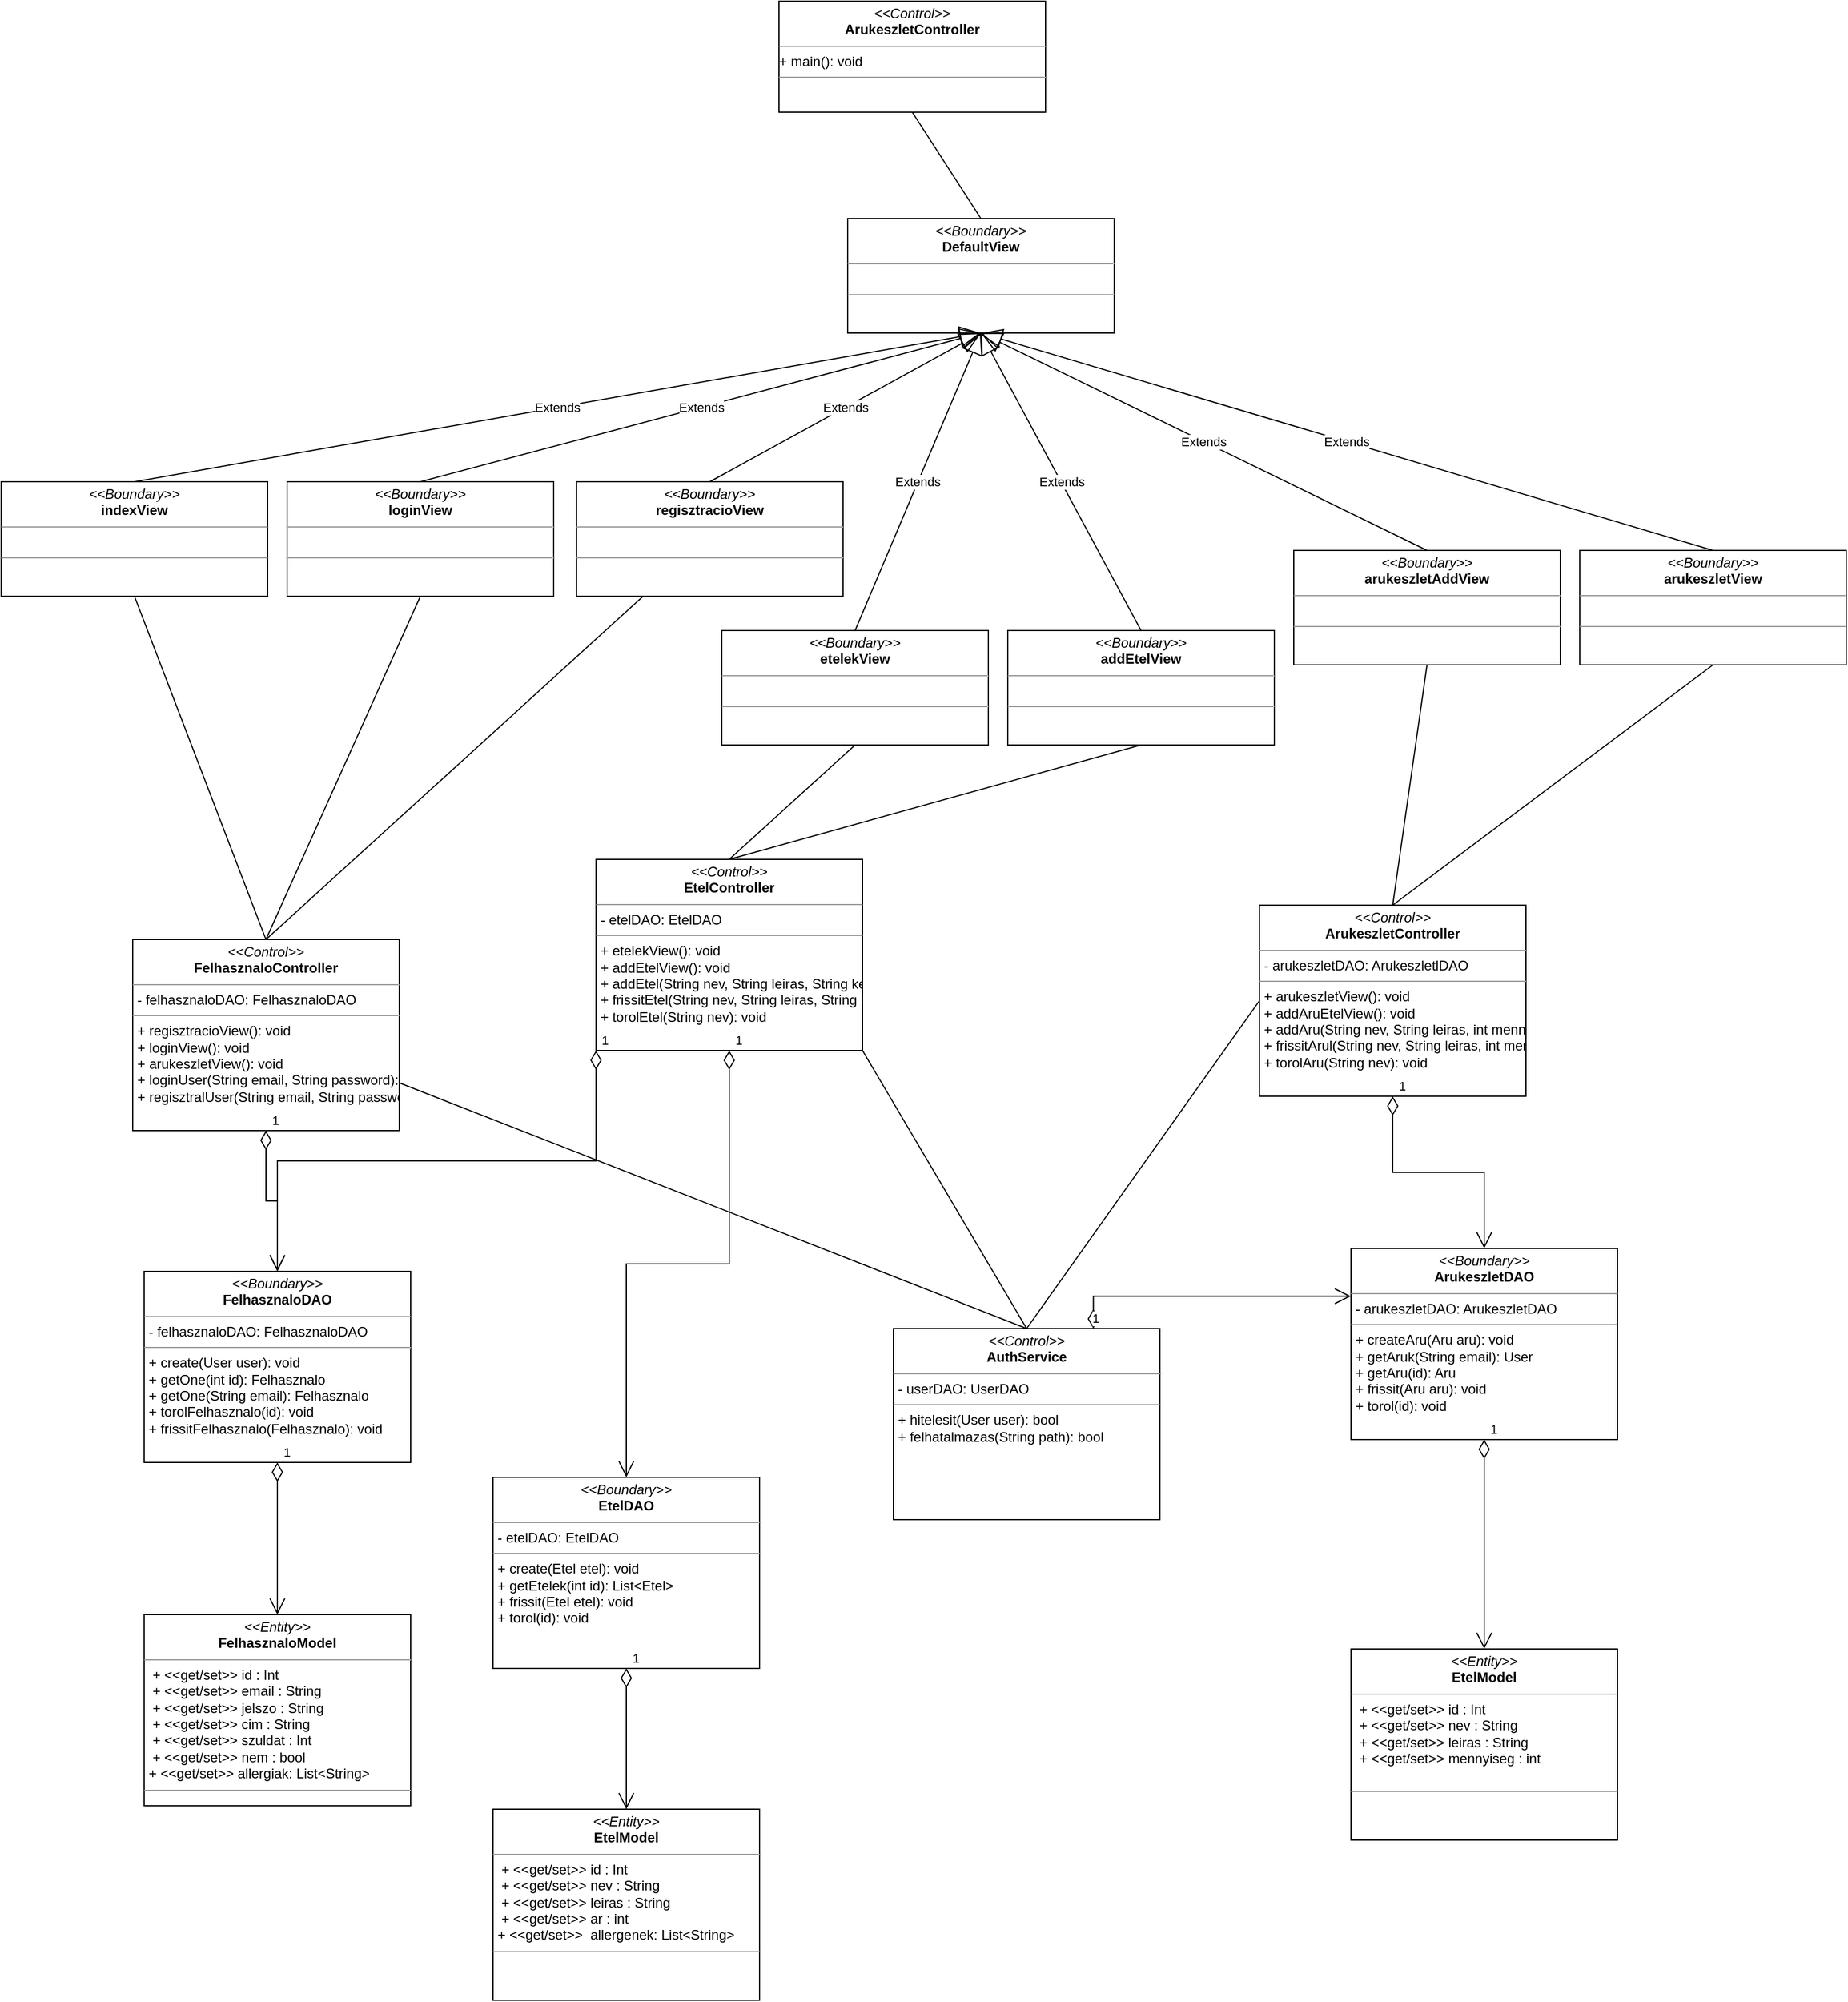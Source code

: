 <mxfile version="20.5.1" type="device"><diagram id="C5RBs43oDa-KdzZeNtuy" name="Page-1"><mxGraphModel dx="2080" dy="2056" grid="1" gridSize="10" guides="1" tooltips="1" connect="1" arrows="1" fold="1" page="1" pageScale="1" pageWidth="827" pageHeight="1169" math="0" shadow="0"><root><mxCell id="WIyWlLk6GJQsqaUBKTNV-0"/><mxCell id="WIyWlLk6GJQsqaUBKTNV-1" parent="WIyWlLk6GJQsqaUBKTNV-0"/><mxCell id="f3nyuiT37VW50uHAk0qD-12" value="&lt;p style=&quot;margin:0px;margin-top:4px;text-align:center;&quot;&gt;&lt;i&gt;&amp;lt;&amp;lt;Control&amp;gt;&amp;gt;&lt;/i&gt;&lt;br&gt;&lt;b&gt;FelhasznaloController&lt;/b&gt;&lt;/p&gt;&lt;hr size=&quot;1&quot;&gt;&lt;p style=&quot;margin:0px;margin-left:4px;&quot;&gt;- felhasznaloDAO: FelhasznaloDAO&lt;/p&gt;&lt;hr size=&quot;1&quot;&gt;&lt;p style=&quot;margin:0px;margin-left:4px;&quot;&gt;+ regisztracioView(): void&lt;br&gt;+ loginView(): void&lt;/p&gt;&lt;p style=&quot;margin:0px;margin-left:4px;&quot;&gt;+ arukeszletView(): void&lt;/p&gt;&lt;p style=&quot;margin:0px;margin-left:4px;&quot;&gt;+ loginUser(String email, String password):&amp;nbsp;&lt;/p&gt;&lt;p style=&quot;margin:0px;margin-left:4px;&quot;&gt;+ regisztralUser(String email, String password, String felhasznalonev, String cim, int szulev, bool nem, List&amp;lt;String&amp;gt; erzekenyseg): void&lt;/p&gt;" style="verticalAlign=top;align=left;overflow=fill;fontSize=12;fontFamily=Helvetica;html=1;fillColor=default;gradientColor=none;" vertex="1" parent="WIyWlLk6GJQsqaUBKTNV-1"><mxGeometry x="-575" y="340" width="233" height="167" as="geometry"/></mxCell><mxCell id="f3nyuiT37VW50uHAk0qD-13" value="&lt;p style=&quot;margin:0px;margin-top:4px;text-align:center;&quot;&gt;&lt;i&gt;&amp;lt;&amp;lt;Control&amp;gt;&amp;gt;&lt;/i&gt;&lt;br&gt;&lt;b&gt;EtelController&lt;/b&gt;&lt;/p&gt;&lt;hr size=&quot;1&quot;&gt;&lt;p style=&quot;margin:0px;margin-left:4px;&quot;&gt;- etelDAO: EtelDAO&lt;/p&gt;&lt;hr size=&quot;1&quot;&gt;&lt;p style=&quot;margin:0px;margin-left:4px;&quot;&gt;+ etelekView(): void&lt;/p&gt;&lt;p style=&quot;margin:0px;margin-left:4px;&quot;&gt;+ addEtelView(): void&lt;/p&gt;&lt;p style=&quot;margin:0px;margin-left:4px;&quot;&gt;+ addEtel(String nev, String leiras, String kepUtvonal, int ar): void&lt;/p&gt;&lt;p style=&quot;margin:0px;margin-left:4px;&quot;&gt;+ frissitEtel(String nev, String leiras, String kepUtvonal, int ar): void&lt;/p&gt;&lt;p style=&quot;margin:0px;margin-left:4px;&quot;&gt;+ torolEtel(String nev): void&lt;/p&gt;" style="verticalAlign=top;align=left;overflow=fill;fontSize=12;fontFamily=Helvetica;html=1;fillColor=default;gradientColor=none;" vertex="1" parent="WIyWlLk6GJQsqaUBKTNV-1"><mxGeometry x="-170" y="270" width="233" height="167" as="geometry"/></mxCell><mxCell id="f3nyuiT37VW50uHAk0qD-14" value="&lt;p style=&quot;margin:0px;margin-top:4px;text-align:center;&quot;&gt;&lt;i&gt;&amp;lt;&amp;lt;Boundary&amp;gt;&amp;gt;&lt;/i&gt;&lt;br&gt;&lt;b&gt;indexView&lt;/b&gt;&lt;/p&gt;&lt;hr size=&quot;1&quot;&gt;&lt;p style=&quot;margin:0px;margin-left:4px;&quot;&gt;&lt;br&gt;&lt;/p&gt;&lt;hr size=&quot;1&quot;&gt;&lt;p style=&quot;margin:0px;margin-left:4px;&quot;&gt;&lt;br&gt;&lt;/p&gt;&lt;p style=&quot;margin:0px;margin-left:4px;&quot;&gt;&lt;br&gt;&lt;/p&gt;" style="verticalAlign=top;align=left;overflow=fill;fontSize=12;fontFamily=Helvetica;html=1;fillColor=default;gradientColor=none;" vertex="1" parent="WIyWlLk6GJQsqaUBKTNV-1"><mxGeometry x="-690" y="-60" width="233" height="100" as="geometry"/></mxCell><mxCell id="f3nyuiT37VW50uHAk0qD-15" value="&lt;p style=&quot;margin:0px;margin-top:4px;text-align:center;&quot;&gt;&lt;i&gt;&amp;lt;&amp;lt;Boundary&amp;gt;&amp;gt;&lt;/i&gt;&lt;br&gt;&lt;b&gt;loginView&lt;/b&gt;&lt;/p&gt;&lt;hr size=&quot;1&quot;&gt;&lt;p style=&quot;margin:0px;margin-left:4px;&quot;&gt;&lt;br&gt;&lt;/p&gt;&lt;hr size=&quot;1&quot;&gt;&lt;p style=&quot;margin:0px;margin-left:4px;&quot;&gt;&lt;br&gt;&lt;/p&gt;&lt;p style=&quot;margin:0px;margin-left:4px;&quot;&gt;&lt;br&gt;&lt;/p&gt;" style="verticalAlign=top;align=left;overflow=fill;fontSize=12;fontFamily=Helvetica;html=1;fillColor=default;gradientColor=none;" vertex="1" parent="WIyWlLk6GJQsqaUBKTNV-1"><mxGeometry x="-440" y="-60" width="233" height="100" as="geometry"/></mxCell><mxCell id="f3nyuiT37VW50uHAk0qD-16" value="&lt;p style=&quot;margin:0px;margin-top:4px;text-align:center;&quot;&gt;&lt;i&gt;&amp;lt;&amp;lt;Boundary&amp;gt;&amp;gt;&lt;/i&gt;&lt;br&gt;&lt;b&gt;ArukeszletDAO&lt;/b&gt;&lt;/p&gt;&lt;hr size=&quot;1&quot;&gt;&lt;p style=&quot;margin:0px;margin-left:4px;&quot;&gt;- arukeszletDAO: ArukeszletDAO&lt;/p&gt;&lt;hr size=&quot;1&quot;&gt;&lt;p style=&quot;margin:0px;margin-left:4px;&quot;&gt;+ createAru(Aru aru): void&lt;/p&gt;&lt;p style=&quot;margin:0px;margin-left:4px;&quot;&gt;+ getAruk(String email): User&lt;/p&gt;&lt;p style=&quot;margin:0px;margin-left:4px;&quot;&gt;+ getAru(id): Aru&lt;/p&gt;&lt;p style=&quot;margin:0px;margin-left:4px;&quot;&gt;+ frissit(Aru aru): void&lt;/p&gt;&lt;p style=&quot;margin:0px;margin-left:4px;&quot;&gt;+ torol(id): void&lt;/p&gt;" style="verticalAlign=top;align=left;overflow=fill;fontSize=12;fontFamily=Helvetica;html=1;fillColor=default;gradientColor=none;" vertex="1" parent="WIyWlLk6GJQsqaUBKTNV-1"><mxGeometry x="490" y="610" width="233" height="167" as="geometry"/></mxCell><mxCell id="f3nyuiT37VW50uHAk0qD-20" value="" style="endArrow=none;html=1;rounded=0;entryX=0.5;entryY=0;entryDx=0;entryDy=0;exitX=0.5;exitY=1;exitDx=0;exitDy=0;" edge="1" parent="WIyWlLk6GJQsqaUBKTNV-1" source="f3nyuiT37VW50uHAk0qD-15" target="f3nyuiT37VW50uHAk0qD-12"><mxGeometry width="50" height="50" relative="1" as="geometry"><mxPoint x="-140" y="580" as="sourcePoint"/><mxPoint x="-90" y="530" as="targetPoint"/></mxGeometry></mxCell><mxCell id="f3nyuiT37VW50uHAk0qD-21" value="" style="endArrow=none;html=1;rounded=0;exitX=0.5;exitY=1;exitDx=0;exitDy=0;entryX=0.5;entryY=0;entryDx=0;entryDy=0;" edge="1" parent="WIyWlLk6GJQsqaUBKTNV-1" source="f3nyuiT37VW50uHAk0qD-14" target="f3nyuiT37VW50uHAk0qD-12"><mxGeometry width="50" height="50" relative="1" as="geometry"><mxPoint x="-143.5" y="600" as="sourcePoint"/><mxPoint x="-180" y="300" as="targetPoint"/></mxGeometry></mxCell><mxCell id="f3nyuiT37VW50uHAk0qD-22" value="&lt;p style=&quot;margin:0px;margin-top:4px;text-align:center;&quot;&gt;&lt;i&gt;&amp;lt;&amp;lt;Control&amp;gt;&amp;gt;&lt;/i&gt;&lt;br&gt;&lt;b&gt;ArukeszletController&lt;/b&gt;&lt;/p&gt;&lt;hr size=&quot;1&quot;&gt;&lt;p style=&quot;margin:0px;margin-left:4px;&quot;&gt;- arukeszletDAO: ArukeszletlDAO&lt;/p&gt;&lt;hr size=&quot;1&quot;&gt;&lt;p style=&quot;margin:0px;margin-left:4px;&quot;&gt;+ arukeszletView(): void&lt;/p&gt;&lt;p style=&quot;margin:0px;margin-left:4px;&quot;&gt;+ addAruEtelView(): void&lt;/p&gt;&lt;p style=&quot;margin:0px;margin-left:4px;&quot;&gt;+ addAru(String nev, String leiras, int mennyiseg): void&lt;/p&gt;&lt;p style=&quot;margin:0px;margin-left:4px;&quot;&gt;+ frissitArul(String nev, String leiras, int mennyiseg): void&lt;/p&gt;&lt;p style=&quot;margin:0px;margin-left:4px;&quot;&gt;+ torolAru(String nev): void&lt;/p&gt;" style="verticalAlign=top;align=left;overflow=fill;fontSize=12;fontFamily=Helvetica;html=1;fillColor=default;gradientColor=none;" vertex="1" parent="WIyWlLk6GJQsqaUBKTNV-1"><mxGeometry x="410" y="310" width="233" height="167" as="geometry"/></mxCell><mxCell id="f3nyuiT37VW50uHAk0qD-23" value="&lt;p style=&quot;margin:0px;margin-top:4px;text-align:center;&quot;&gt;&lt;i&gt;&amp;lt;&amp;lt;Boundary&amp;gt;&amp;gt;&lt;/i&gt;&lt;br&gt;&lt;b&gt;EtelDAO&lt;/b&gt;&lt;/p&gt;&lt;hr size=&quot;1&quot;&gt;&lt;p style=&quot;margin:0px;margin-left:4px;&quot;&gt;- etelDAO: EtelDAO&lt;/p&gt;&lt;hr size=&quot;1&quot;&gt;&lt;p style=&quot;margin:0px;margin-left:4px;&quot;&gt;+ create(Etel etel): void&lt;/p&gt;&lt;p style=&quot;margin:0px;margin-left:4px;&quot;&gt;+ getEtelek(int id): List&amp;lt;Etel&amp;gt;&lt;/p&gt;&lt;p style=&quot;margin:0px;margin-left:4px;&quot;&gt;+ frissit(Etel etel): void&lt;/p&gt;&lt;p style=&quot;margin:0px;margin-left:4px;&quot;&gt;+ torol(id): void&lt;/p&gt;" style="verticalAlign=top;align=left;overflow=fill;fontSize=12;fontFamily=Helvetica;html=1;fillColor=default;gradientColor=none;" vertex="1" parent="WIyWlLk6GJQsqaUBKTNV-1"><mxGeometry x="-260" y="810" width="233" height="167" as="geometry"/></mxCell><mxCell id="f3nyuiT37VW50uHAk0qD-24" value="&lt;p style=&quot;margin:0px;margin-top:4px;text-align:center;&quot;&gt;&lt;i&gt;&amp;lt;&amp;lt;Boundary&amp;gt;&amp;gt;&lt;/i&gt;&lt;br&gt;&lt;b&gt;FelhasznaloDAO&lt;/b&gt;&lt;/p&gt;&lt;hr size=&quot;1&quot;&gt;&lt;p style=&quot;margin:0px;margin-left:4px;&quot;&gt;- felhasznaloDAO: FelhasznaloDAO&lt;/p&gt;&lt;hr size=&quot;1&quot;&gt;&lt;p style=&quot;margin:0px;margin-left:4px;&quot;&gt;+ create(User user): void&lt;/p&gt;&lt;p style=&quot;margin:0px;margin-left:4px;&quot;&gt;+ getOne(int id): Felhasznalo&lt;/p&gt;&lt;p style=&quot;margin:0px;margin-left:4px;&quot;&gt;+ getOne(String email): Felhasznalo&lt;/p&gt;&lt;p style=&quot;margin:0px;margin-left:4px;&quot;&gt;+ torolFelhasznalo(id): void&lt;/p&gt;&lt;p style=&quot;margin:0px;margin-left:4px;&quot;&gt;+ frissitFelhasznalo(Felhasznalo): void&lt;/p&gt;" style="verticalAlign=top;align=left;overflow=fill;fontSize=12;fontFamily=Helvetica;html=1;fillColor=default;gradientColor=none;" vertex="1" parent="WIyWlLk6GJQsqaUBKTNV-1"><mxGeometry x="-565" y="630" width="233" height="167" as="geometry"/></mxCell><mxCell id="f3nyuiT37VW50uHAk0qD-25" value="1" style="endArrow=open;html=1;endSize=12;startArrow=diamondThin;startSize=14;startFill=0;edgeStyle=orthogonalEdgeStyle;align=left;verticalAlign=bottom;rounded=0;exitX=0.5;exitY=1;exitDx=0;exitDy=0;entryX=0.5;entryY=0;entryDx=0;entryDy=0;" edge="1" parent="WIyWlLk6GJQsqaUBKTNV-1" source="f3nyuiT37VW50uHAk0qD-13" target="f3nyuiT37VW50uHAk0qD-23"><mxGeometry x="-1" y="3" relative="1" as="geometry"><mxPoint x="-225" y="530" as="sourcePoint"/><mxPoint x="-65" y="530" as="targetPoint"/></mxGeometry></mxCell><mxCell id="f3nyuiT37VW50uHAk0qD-26" value="1" style="endArrow=open;html=1;endSize=12;startArrow=diamondThin;startSize=14;startFill=0;edgeStyle=orthogonalEdgeStyle;align=left;verticalAlign=bottom;rounded=0;exitX=0.5;exitY=1;exitDx=0;exitDy=0;entryX=0.5;entryY=0;entryDx=0;entryDy=0;" edge="1" parent="WIyWlLk6GJQsqaUBKTNV-1" source="f3nyuiT37VW50uHAk0qD-12" target="f3nyuiT37VW50uHAk0qD-24"><mxGeometry x="-1" y="3" relative="1" as="geometry"><mxPoint x="-485" y="540" as="sourcePoint"/><mxPoint x="-438.5" y="640" as="targetPoint"/></mxGeometry></mxCell><mxCell id="f3nyuiT37VW50uHAk0qD-28" value="1" style="endArrow=open;html=1;endSize=12;startArrow=diamondThin;startSize=14;startFill=0;edgeStyle=orthogonalEdgeStyle;align=left;verticalAlign=bottom;rounded=0;exitX=0.5;exitY=1;exitDx=0;exitDy=0;entryX=0.5;entryY=0;entryDx=0;entryDy=0;" edge="1" parent="WIyWlLk6GJQsqaUBKTNV-1" source="f3nyuiT37VW50uHAk0qD-22" target="f3nyuiT37VW50uHAk0qD-16"><mxGeometry x="-1" y="3" relative="1" as="geometry"><mxPoint x="276.5" y="487.0" as="sourcePoint"/><mxPoint x="276.5" y="604" as="targetPoint"/></mxGeometry></mxCell><mxCell id="f3nyuiT37VW50uHAk0qD-29" value="&lt;p style=&quot;margin:0px;margin-top:4px;text-align:center;&quot;&gt;&lt;i&gt;&amp;lt;&amp;lt;Boundary&amp;gt;&amp;gt;&lt;/i&gt;&lt;br&gt;&lt;b&gt;regisztracioView&lt;/b&gt;&lt;/p&gt;&lt;hr size=&quot;1&quot;&gt;&lt;p style=&quot;margin:0px;margin-left:4px;&quot;&gt;&lt;br&gt;&lt;/p&gt;&lt;hr size=&quot;1&quot;&gt;&lt;p style=&quot;margin:0px;margin-left:4px;&quot;&gt;&lt;br&gt;&lt;/p&gt;&lt;p style=&quot;margin:0px;margin-left:4px;&quot;&gt;&lt;br&gt;&lt;/p&gt;" style="verticalAlign=top;align=left;overflow=fill;fontSize=12;fontFamily=Helvetica;html=1;fillColor=default;gradientColor=none;" vertex="1" parent="WIyWlLk6GJQsqaUBKTNV-1"><mxGeometry x="-187" y="-60" width="233" height="100" as="geometry"/></mxCell><mxCell id="f3nyuiT37VW50uHAk0qD-30" value="&lt;p style=&quot;margin:0px;margin-top:4px;text-align:center;&quot;&gt;&lt;i&gt;&amp;lt;&amp;lt;Boundary&amp;gt;&amp;gt;&lt;/i&gt;&lt;br&gt;&lt;b&gt;etelekView&lt;/b&gt;&lt;/p&gt;&lt;hr size=&quot;1&quot;&gt;&lt;p style=&quot;margin:0px;margin-left:4px;&quot;&gt;&lt;br&gt;&lt;/p&gt;&lt;hr size=&quot;1&quot;&gt;&lt;p style=&quot;margin:0px;margin-left:4px;&quot;&gt;&lt;br&gt;&lt;/p&gt;&lt;p style=&quot;margin:0px;margin-left:4px;&quot;&gt;&lt;br&gt;&lt;/p&gt;" style="verticalAlign=top;align=left;overflow=fill;fontSize=12;fontFamily=Helvetica;html=1;fillColor=default;gradientColor=none;" vertex="1" parent="WIyWlLk6GJQsqaUBKTNV-1"><mxGeometry x="-60" y="70" width="233" height="100" as="geometry"/></mxCell><mxCell id="f3nyuiT37VW50uHAk0qD-31" value="&lt;p style=&quot;margin:0px;margin-top:4px;text-align:center;&quot;&gt;&lt;i&gt;&amp;lt;&amp;lt;Boundary&amp;gt;&amp;gt;&lt;/i&gt;&lt;br&gt;&lt;b&gt;addEtelView&lt;/b&gt;&lt;/p&gt;&lt;hr size=&quot;1&quot;&gt;&lt;p style=&quot;margin:0px;margin-left:4px;&quot;&gt;&lt;br&gt;&lt;/p&gt;&lt;hr size=&quot;1&quot;&gt;&lt;p style=&quot;margin:0px;margin-left:4px;&quot;&gt;&lt;br&gt;&lt;/p&gt;&lt;p style=&quot;margin:0px;margin-left:4px;&quot;&gt;&lt;br&gt;&lt;/p&gt;" style="verticalAlign=top;align=left;overflow=fill;fontSize=12;fontFamily=Helvetica;html=1;fillColor=default;gradientColor=none;" vertex="1" parent="WIyWlLk6GJQsqaUBKTNV-1"><mxGeometry x="190" y="70" width="233" height="100" as="geometry"/></mxCell><mxCell id="f3nyuiT37VW50uHAk0qD-33" value="&lt;p style=&quot;margin:0px;margin-top:4px;text-align:center;&quot;&gt;&lt;i&gt;&amp;lt;&amp;lt;Boundary&amp;gt;&amp;gt;&lt;/i&gt;&lt;br&gt;&lt;b&gt;arukeszletView&lt;/b&gt;&lt;/p&gt;&lt;hr size=&quot;1&quot;&gt;&lt;p style=&quot;margin:0px;margin-left:4px;&quot;&gt;&lt;br&gt;&lt;/p&gt;&lt;hr size=&quot;1&quot;&gt;&lt;p style=&quot;margin:0px;margin-left:4px;&quot;&gt;&lt;br&gt;&lt;/p&gt;&lt;p style=&quot;margin:0px;margin-left:4px;&quot;&gt;&lt;br&gt;&lt;/p&gt;" style="verticalAlign=top;align=left;overflow=fill;fontSize=12;fontFamily=Helvetica;html=1;fillColor=default;gradientColor=none;" vertex="1" parent="WIyWlLk6GJQsqaUBKTNV-1"><mxGeometry x="690" width="233" height="100" as="geometry"/></mxCell><mxCell id="f3nyuiT37VW50uHAk0qD-34" value="&lt;p style=&quot;margin:0px;margin-top:4px;text-align:center;&quot;&gt;&lt;i&gt;&amp;lt;&amp;lt;Boundary&amp;gt;&amp;gt;&lt;/i&gt;&lt;br&gt;&lt;b&gt;arukeszletAddView&lt;/b&gt;&lt;/p&gt;&lt;hr size=&quot;1&quot;&gt;&lt;p style=&quot;margin:0px;margin-left:4px;&quot;&gt;&lt;br&gt;&lt;/p&gt;&lt;hr size=&quot;1&quot;&gt;&lt;p style=&quot;margin:0px;margin-left:4px;&quot;&gt;&lt;br&gt;&lt;/p&gt;&lt;p style=&quot;margin:0px;margin-left:4px;&quot;&gt;&lt;br&gt;&lt;/p&gt;" style="verticalAlign=top;align=left;overflow=fill;fontSize=12;fontFamily=Helvetica;html=1;fillColor=default;gradientColor=none;" vertex="1" parent="WIyWlLk6GJQsqaUBKTNV-1"><mxGeometry x="440" width="233" height="100" as="geometry"/></mxCell><mxCell id="f3nyuiT37VW50uHAk0qD-36" value="" style="endArrow=none;html=1;rounded=0;entryX=0.5;entryY=0;entryDx=0;entryDy=0;exitX=0.25;exitY=1;exitDx=0;exitDy=0;" edge="1" parent="WIyWlLk6GJQsqaUBKTNV-1" source="f3nyuiT37VW50uHAk0qD-29" target="f3nyuiT37VW50uHAk0qD-12"><mxGeometry width="50" height="50" relative="1" as="geometry"><mxPoint x="-313.5" y="50" as="sourcePoint"/><mxPoint x="-163.5" y="310" as="targetPoint"/></mxGeometry></mxCell><mxCell id="f3nyuiT37VW50uHAk0qD-37" value="" style="endArrow=none;html=1;rounded=0;entryX=0.5;entryY=0;entryDx=0;entryDy=0;exitX=0.5;exitY=1;exitDx=0;exitDy=0;" edge="1" parent="WIyWlLk6GJQsqaUBKTNV-1" source="f3nyuiT37VW50uHAk0qD-30" target="f3nyuiT37VW50uHAk0qD-13"><mxGeometry width="50" height="50" relative="1" as="geometry"><mxPoint x="-118.75" y="50" as="sourcePoint"/><mxPoint x="-163.5" y="310" as="targetPoint"/></mxGeometry></mxCell><mxCell id="f3nyuiT37VW50uHAk0qD-38" value="" style="endArrow=none;html=1;rounded=0;exitX=0.5;exitY=1;exitDx=0;exitDy=0;entryX=0.5;entryY=0;entryDx=0;entryDy=0;" edge="1" parent="WIyWlLk6GJQsqaUBKTNV-1" source="f3nyuiT37VW50uHAk0qD-31" target="f3nyuiT37VW50uHAk0qD-13"><mxGeometry width="50" height="50" relative="1" as="geometry"><mxPoint x="66.5" y="180" as="sourcePoint"/><mxPoint x="110" y="290" as="targetPoint"/></mxGeometry></mxCell><mxCell id="f3nyuiT37VW50uHAk0qD-39" value="" style="endArrow=none;html=1;rounded=0;exitX=0.5;exitY=1;exitDx=0;exitDy=0;entryX=0.5;entryY=0;entryDx=0;entryDy=0;" edge="1" parent="WIyWlLk6GJQsqaUBKTNV-1" source="f3nyuiT37VW50uHAk0qD-33" target="f3nyuiT37VW50uHAk0qD-22"><mxGeometry width="50" height="50" relative="1" as="geometry"><mxPoint x="316.5" y="180" as="sourcePoint"/><mxPoint x="106.5" y="310" as="targetPoint"/></mxGeometry></mxCell><mxCell id="f3nyuiT37VW50uHAk0qD-40" value="" style="endArrow=none;html=1;rounded=0;exitX=0.5;exitY=1;exitDx=0;exitDy=0;entryX=0.5;entryY=0;entryDx=0;entryDy=0;" edge="1" parent="WIyWlLk6GJQsqaUBKTNV-1" source="f3nyuiT37VW50uHAk0qD-34" target="f3nyuiT37VW50uHAk0qD-22"><mxGeometry width="50" height="50" relative="1" as="geometry"><mxPoint x="326.5" y="190" as="sourcePoint"/><mxPoint x="116.5" y="320" as="targetPoint"/></mxGeometry></mxCell><mxCell id="f3nyuiT37VW50uHAk0qD-43" value="1" style="endArrow=open;html=1;endSize=12;startArrow=diamondThin;startSize=14;startFill=0;edgeStyle=orthogonalEdgeStyle;align=left;verticalAlign=bottom;rounded=0;exitX=0;exitY=1;exitDx=0;exitDy=0;entryX=0.5;entryY=0;entryDx=0;entryDy=0;" edge="1" parent="WIyWlLk6GJQsqaUBKTNV-1" source="f3nyuiT37VW50uHAk0qD-13" target="f3nyuiT37VW50uHAk0qD-24"><mxGeometry x="-1" y="3" relative="1" as="geometry"><mxPoint x="-178.5" y="517" as="sourcePoint"/><mxPoint x="-178.5" y="634" as="targetPoint"/></mxGeometry></mxCell><mxCell id="f3nyuiT37VW50uHAk0qD-44" value="&lt;p style=&quot;margin:0px;margin-top:4px;text-align:center;&quot;&gt;&lt;i&gt;&amp;lt;&amp;lt;Control&amp;gt;&amp;gt;&lt;/i&gt;&lt;br&gt;&lt;b&gt;ArukeszletController&lt;/b&gt;&lt;/p&gt;&lt;hr size=&quot;1&quot;&gt;&lt;p style=&quot;margin:0px;margin-left:4px;&quot;&gt;&lt;/p&gt;+ main(): void&lt;hr size=&quot;1&quot;&gt;&lt;p style=&quot;margin:0px;margin-left:4px;&quot;&gt;&lt;br&gt;&lt;/p&gt;" style="verticalAlign=top;align=left;overflow=fill;fontSize=12;fontFamily=Helvetica;html=1;fillColor=default;gradientColor=none;" vertex="1" parent="WIyWlLk6GJQsqaUBKTNV-1"><mxGeometry x="-10" y="-480" width="233" height="97" as="geometry"/></mxCell><mxCell id="f3nyuiT37VW50uHAk0qD-45" value="&lt;p style=&quot;margin:0px;margin-top:4px;text-align:center;&quot;&gt;&lt;i&gt;&amp;lt;&amp;lt;Boundary&amp;gt;&amp;gt;&lt;/i&gt;&lt;br&gt;&lt;b&gt;DefaultView&lt;/b&gt;&lt;/p&gt;&lt;hr size=&quot;1&quot;&gt;&lt;p style=&quot;margin:0px;margin-left:4px;&quot;&gt;&lt;br&gt;&lt;/p&gt;&lt;hr size=&quot;1&quot;&gt;&lt;p style=&quot;margin:0px;margin-left:4px;&quot;&gt;&lt;br&gt;&lt;/p&gt;&lt;p style=&quot;margin:0px;margin-left:4px;&quot;&gt;&lt;br&gt;&lt;/p&gt;" style="verticalAlign=top;align=left;overflow=fill;fontSize=12;fontFamily=Helvetica;html=1;fillColor=default;gradientColor=none;" vertex="1" parent="WIyWlLk6GJQsqaUBKTNV-1"><mxGeometry x="50" y="-290" width="233" height="100" as="geometry"/></mxCell><mxCell id="f3nyuiT37VW50uHAk0qD-47" value="Extends" style="endArrow=block;endSize=16;endFill=0;html=1;rounded=0;exitX=0.5;exitY=0;exitDx=0;exitDy=0;entryX=0.5;entryY=1;entryDx=0;entryDy=0;" edge="1" parent="WIyWlLk6GJQsqaUBKTNV-1" source="f3nyuiT37VW50uHAk0qD-30" target="f3nyuiT37VW50uHAk0qD-45"><mxGeometry width="160" relative="1" as="geometry"><mxPoint x="190" y="10" as="sourcePoint"/><mxPoint x="270" y="-120" as="targetPoint"/></mxGeometry></mxCell><mxCell id="f3nyuiT37VW50uHAk0qD-48" value="Extends" style="endArrow=block;endSize=16;endFill=0;html=1;rounded=0;exitX=0.5;exitY=0;exitDx=0;exitDy=0;entryX=0.5;entryY=1;entryDx=0;entryDy=0;" edge="1" parent="WIyWlLk6GJQsqaUBKTNV-1" source="f3nyuiT37VW50uHAk0qD-31" target="f3nyuiT37VW50uHAk0qD-45"><mxGeometry width="160" relative="1" as="geometry"><mxPoint x="66.5" y="80" as="sourcePoint"/><mxPoint x="176.5" y="-180" as="targetPoint"/></mxGeometry></mxCell><mxCell id="f3nyuiT37VW50uHAk0qD-49" value="Extends" style="endArrow=block;endSize=16;endFill=0;html=1;rounded=0;exitX=0.5;exitY=0;exitDx=0;exitDy=0;entryX=0.5;entryY=1;entryDx=0;entryDy=0;" edge="1" parent="WIyWlLk6GJQsqaUBKTNV-1" source="f3nyuiT37VW50uHAk0qD-34" target="f3nyuiT37VW50uHAk0qD-45"><mxGeometry width="160" relative="1" as="geometry"><mxPoint x="76.5" y="90" as="sourcePoint"/><mxPoint x="186.5" y="-170" as="targetPoint"/></mxGeometry></mxCell><mxCell id="f3nyuiT37VW50uHAk0qD-50" value="Extends" style="endArrow=block;endSize=16;endFill=0;html=1;rounded=0;exitX=0.5;exitY=0;exitDx=0;exitDy=0;entryX=0.5;entryY=1;entryDx=0;entryDy=0;" edge="1" parent="WIyWlLk6GJQsqaUBKTNV-1" source="f3nyuiT37VW50uHAk0qD-33" target="f3nyuiT37VW50uHAk0qD-45"><mxGeometry width="160" relative="1" as="geometry"><mxPoint x="86.5" y="100" as="sourcePoint"/><mxPoint x="196.5" y="-160" as="targetPoint"/></mxGeometry></mxCell><mxCell id="f3nyuiT37VW50uHAk0qD-51" value="Extends" style="endArrow=block;endSize=16;endFill=0;html=1;rounded=0;exitX=0.5;exitY=0;exitDx=0;exitDy=0;entryX=0.5;entryY=1;entryDx=0;entryDy=0;" edge="1" parent="WIyWlLk6GJQsqaUBKTNV-1" source="f3nyuiT37VW50uHAk0qD-29" target="f3nyuiT37VW50uHAk0qD-45"><mxGeometry width="160" relative="1" as="geometry"><mxPoint x="96.5" y="110" as="sourcePoint"/><mxPoint x="206.5" y="-150" as="targetPoint"/></mxGeometry></mxCell><mxCell id="f3nyuiT37VW50uHAk0qD-52" value="Extends" style="endArrow=block;endSize=16;endFill=0;html=1;rounded=0;exitX=0.5;exitY=0;exitDx=0;exitDy=0;entryX=0.5;entryY=1;entryDx=0;entryDy=0;" edge="1" parent="WIyWlLk6GJQsqaUBKTNV-1" source="f3nyuiT37VW50uHAk0qD-15" target="f3nyuiT37VW50uHAk0qD-45"><mxGeometry width="160" relative="1" as="geometry"><mxPoint x="106.5" y="120" as="sourcePoint"/><mxPoint x="216.5" y="-140" as="targetPoint"/></mxGeometry></mxCell><mxCell id="f3nyuiT37VW50uHAk0qD-53" value="Extends" style="endArrow=block;endSize=16;endFill=0;html=1;rounded=0;exitX=0.5;exitY=0;exitDx=0;exitDy=0;entryX=0.5;entryY=1;entryDx=0;entryDy=0;" edge="1" parent="WIyWlLk6GJQsqaUBKTNV-1" source="f3nyuiT37VW50uHAk0qD-14" target="f3nyuiT37VW50uHAk0qD-45"><mxGeometry width="160" relative="1" as="geometry"><mxPoint x="116.5" y="130" as="sourcePoint"/><mxPoint x="226.5" y="-130" as="targetPoint"/></mxGeometry></mxCell><mxCell id="f3nyuiT37VW50uHAk0qD-54" value="" style="endArrow=none;html=1;rounded=0;entryX=0.5;entryY=0;entryDx=0;entryDy=0;exitX=0.5;exitY=1;exitDx=0;exitDy=0;" edge="1" parent="WIyWlLk6GJQsqaUBKTNV-1" source="f3nyuiT37VW50uHAk0qD-44" target="f3nyuiT37VW50uHAk0qD-45"><mxGeometry width="50" height="50" relative="1" as="geometry"><mxPoint x="66.5" y="180" as="sourcePoint"/><mxPoint x="106.5" y="310" as="targetPoint"/></mxGeometry></mxCell><mxCell id="f3nyuiT37VW50uHAk0qD-55" value="&lt;p style=&quot;margin:0px;margin-top:4px;text-align:center;&quot;&gt;&lt;i&gt;&amp;lt;&amp;lt;Control&amp;gt;&amp;gt;&lt;/i&gt;&lt;br&gt;&lt;b&gt;AuthService&lt;/b&gt;&lt;/p&gt;&lt;hr size=&quot;1&quot;&gt;&lt;p style=&quot;margin:0px;margin-left:4px;&quot;&gt;- userDAO: UserDAO&lt;/p&gt;&lt;hr size=&quot;1&quot;&gt;&lt;p style=&quot;margin:0px;margin-left:4px;&quot;&gt;+ hitelesit(User user): bool&lt;/p&gt;&lt;p style=&quot;margin:0px;margin-left:4px;&quot;&gt;+ felhatalmazas(String path): bool&lt;/p&gt;" style="verticalAlign=top;align=left;overflow=fill;fontSize=12;fontFamily=Helvetica;html=1;fillColor=default;gradientColor=none;" vertex="1" parent="WIyWlLk6GJQsqaUBKTNV-1"><mxGeometry x="90" y="680" width="233" height="167" as="geometry"/></mxCell><mxCell id="f3nyuiT37VW50uHAk0qD-56" value="" style="endArrow=none;html=1;rounded=0;entryX=0.5;entryY=0;entryDx=0;entryDy=0;exitX=1;exitY=0.75;exitDx=0;exitDy=0;" edge="1" parent="WIyWlLk6GJQsqaUBKTNV-1" source="f3nyuiT37VW50uHAk0qD-12" target="f3nyuiT37VW50uHAk0qD-55"><mxGeometry width="50" height="50" relative="1" as="geometry"><mxPoint x="349.75" y="400" as="sourcePoint"/><mxPoint x="20.0" y="700" as="targetPoint"/></mxGeometry></mxCell><mxCell id="f3nyuiT37VW50uHAk0qD-57" value="" style="endArrow=none;html=1;rounded=0;entryX=0.5;entryY=0;entryDx=0;entryDy=0;exitX=1;exitY=1;exitDx=0;exitDy=0;" edge="1" parent="WIyWlLk6GJQsqaUBKTNV-1" source="f3nyuiT37VW50uHAk0qD-13" target="f3nyuiT37VW50uHAk0qD-55"><mxGeometry width="50" height="50" relative="1" as="geometry"><mxPoint x="-108.75" y="60" as="sourcePoint"/><mxPoint x="-438.5" y="360" as="targetPoint"/></mxGeometry></mxCell><mxCell id="f3nyuiT37VW50uHAk0qD-58" value="" style="endArrow=none;html=1;rounded=0;entryX=0.5;entryY=0;entryDx=0;entryDy=0;exitX=0;exitY=0.5;exitDx=0;exitDy=0;" edge="1" parent="WIyWlLk6GJQsqaUBKTNV-1" source="f3nyuiT37VW50uHAk0qD-22" target="f3nyuiT37VW50uHAk0qD-55"><mxGeometry width="50" height="50" relative="1" as="geometry"><mxPoint x="-98.75" y="70" as="sourcePoint"/><mxPoint x="-428.5" y="370" as="targetPoint"/></mxGeometry></mxCell><mxCell id="f3nyuiT37VW50uHAk0qD-60" value="1" style="endArrow=open;html=1;endSize=12;startArrow=diamondThin;startSize=14;startFill=0;edgeStyle=orthogonalEdgeStyle;align=left;verticalAlign=bottom;rounded=0;exitX=0.75;exitY=0;exitDx=0;exitDy=0;entryX=0;entryY=0.25;entryDx=0;entryDy=0;" edge="1" parent="WIyWlLk6GJQsqaUBKTNV-1" source="f3nyuiT37VW50uHAk0qD-55" target="f3nyuiT37VW50uHAk0qD-16"><mxGeometry x="-1" y="3" relative="1" as="geometry"><mxPoint x="-43.5" y="447" as="sourcePoint"/><mxPoint x="-133.5" y="820" as="targetPoint"/></mxGeometry></mxCell><mxCell id="f3nyuiT37VW50uHAk0qD-61" value="&lt;p style=&quot;margin:0px;margin-top:4px;text-align:center;&quot;&gt;&lt;i&gt;&amp;lt;&amp;lt;Entity&amp;gt;&amp;gt;&lt;/i&gt;&lt;br&gt;&lt;b&gt;FelhasznaloModel&lt;/b&gt;&lt;/p&gt;&lt;hr size=&quot;1&quot;&gt;&lt;p style=&quot;margin:0px;margin-left:4px;&quot;&gt;&amp;nbsp;+ &amp;lt;&amp;lt;get/set&amp;gt;&amp;gt; id : Int&lt;/p&gt;&lt;p style=&quot;margin:0px;margin-left:4px;&quot;&gt;&amp;nbsp;+ &amp;lt;&amp;lt;get/set&amp;gt;&amp;gt; email : String&lt;br&gt;&lt;/p&gt;&lt;p style=&quot;margin:0px;margin-left:4px;&quot;&gt;&amp;nbsp;+ &amp;lt;&amp;lt;get/set&amp;gt;&amp;gt; jelszo : String&lt;br&gt;&lt;/p&gt;&lt;p style=&quot;margin:0px;margin-left:4px;&quot;&gt;&amp;nbsp;+ &amp;lt;&amp;lt;get/set&amp;gt;&amp;gt; cim : String&lt;br&gt;&lt;/p&gt;&lt;p style=&quot;margin:0px;margin-left:4px;&quot;&gt;&amp;nbsp;+ &amp;lt;&amp;lt;get/set&amp;gt;&amp;gt; szuldat : Int&lt;br&gt;&lt;/p&gt;&lt;p style=&quot;margin:0px;margin-left:4px;&quot;&gt;&amp;nbsp;+ &amp;lt;&amp;lt;get/set&amp;gt;&amp;gt; nem : bool&lt;br&gt;&lt;/p&gt;&lt;p style=&quot;margin:0px;margin-left:4px;&quot;&gt;+ &amp;lt;&amp;lt;get/set&amp;gt;&amp;gt; allergiak: List&amp;lt;String&amp;gt;&lt;/p&gt;&lt;hr size=&quot;1&quot;&gt;&lt;p style=&quot;margin:0px;margin-left:4px;&quot;&gt;&lt;br&gt;&lt;/p&gt;" style="verticalAlign=top;align=left;overflow=fill;fontSize=12;fontFamily=Helvetica;html=1;fillColor=default;gradientColor=none;" vertex="1" parent="WIyWlLk6GJQsqaUBKTNV-1"><mxGeometry x="-565" y="930" width="233" height="167" as="geometry"/></mxCell><mxCell id="f3nyuiT37VW50uHAk0qD-62" value="&lt;p style=&quot;margin:0px;margin-top:4px;text-align:center;&quot;&gt;&lt;i&gt;&amp;lt;&amp;lt;Entity&amp;gt;&amp;gt;&lt;/i&gt;&lt;br&gt;&lt;b&gt;EtelModel&lt;/b&gt;&lt;/p&gt;&lt;hr size=&quot;1&quot;&gt;&lt;p style=&quot;margin:0px;margin-left:4px;&quot;&gt;&amp;nbsp;+ &amp;lt;&amp;lt;get/set&amp;gt;&amp;gt; id : Int&lt;/p&gt;&lt;p style=&quot;margin:0px;margin-left:4px;&quot;&gt;&amp;nbsp;+ &amp;lt;&amp;lt;get/set&amp;gt;&amp;gt; nev : String&lt;br&gt;&lt;/p&gt;&lt;p style=&quot;margin:0px;margin-left:4px;&quot;&gt;&amp;nbsp;+ &amp;lt;&amp;lt;get/set&amp;gt;&amp;gt; leiras : String&lt;br&gt;&lt;/p&gt;&lt;p style=&quot;margin:0px;margin-left:4px;&quot;&gt;&amp;nbsp;+ &amp;lt;&amp;lt;get/set&amp;gt;&amp;gt; ar : int&lt;br&gt;&lt;/p&gt;&lt;p style=&quot;margin:0px;margin-left:4px;&quot;&gt;+ &amp;lt;&amp;lt;get/set&amp;gt;&amp;gt;&amp;nbsp; allergenek: List&amp;lt;String&amp;gt;&lt;/p&gt;&lt;hr size=&quot;1&quot;&gt;&lt;p style=&quot;margin:0px;margin-left:4px;&quot;&gt;&lt;br&gt;&lt;/p&gt;" style="verticalAlign=top;align=left;overflow=fill;fontSize=12;fontFamily=Helvetica;html=1;fillColor=default;gradientColor=none;" vertex="1" parent="WIyWlLk6GJQsqaUBKTNV-1"><mxGeometry x="-260" y="1100" width="233" height="167" as="geometry"/></mxCell><mxCell id="f3nyuiT37VW50uHAk0qD-63" value="1" style="endArrow=open;html=1;endSize=12;startArrow=diamondThin;startSize=14;startFill=0;edgeStyle=orthogonalEdgeStyle;align=left;verticalAlign=bottom;rounded=0;exitX=0.5;exitY=1;exitDx=0;exitDy=0;entryX=0.5;entryY=0;entryDx=0;entryDy=0;" edge="1" parent="WIyWlLk6GJQsqaUBKTNV-1" source="f3nyuiT37VW50uHAk0qD-24" target="f3nyuiT37VW50uHAk0qD-61"><mxGeometry x="-1" y="3" relative="1" as="geometry"><mxPoint x="274.75" y="690" as="sourcePoint"/><mxPoint x="500" y="661.75" as="targetPoint"/></mxGeometry></mxCell><mxCell id="f3nyuiT37VW50uHAk0qD-64" value="1" style="endArrow=open;html=1;endSize=12;startArrow=diamondThin;startSize=14;startFill=0;edgeStyle=orthogonalEdgeStyle;align=left;verticalAlign=bottom;rounded=0;exitX=0.5;exitY=1;exitDx=0;exitDy=0;entryX=0.5;entryY=0;entryDx=0;entryDy=0;" edge="1" parent="WIyWlLk6GJQsqaUBKTNV-1" source="f3nyuiT37VW50uHAk0qD-23" target="f3nyuiT37VW50uHAk0qD-62"><mxGeometry x="-1" y="3" relative="1" as="geometry"><mxPoint x="-438.5" y="807" as="sourcePoint"/><mxPoint x="-438.5" y="940" as="targetPoint"/></mxGeometry></mxCell><mxCell id="f3nyuiT37VW50uHAk0qD-65" value="&lt;p style=&quot;margin:0px;margin-top:4px;text-align:center;&quot;&gt;&lt;i&gt;&amp;lt;&amp;lt;Entity&amp;gt;&amp;gt;&lt;/i&gt;&lt;br&gt;&lt;b&gt;EtelModel&lt;/b&gt;&lt;/p&gt;&lt;hr size=&quot;1&quot;&gt;&lt;p style=&quot;margin:0px;margin-left:4px;&quot;&gt;&amp;nbsp;+ &amp;lt;&amp;lt;get/set&amp;gt;&amp;gt; id : Int&lt;/p&gt;&lt;p style=&quot;margin:0px;margin-left:4px;&quot;&gt;&amp;nbsp;+ &amp;lt;&amp;lt;get/set&amp;gt;&amp;gt; nev : String&lt;br&gt;&lt;/p&gt;&lt;p style=&quot;margin:0px;margin-left:4px;&quot;&gt;&amp;nbsp;+ &amp;lt;&amp;lt;get/set&amp;gt;&amp;gt; leiras : String&lt;br&gt;&lt;/p&gt;&lt;p style=&quot;margin:0px;margin-left:4px;&quot;&gt;&amp;nbsp;+ &amp;lt;&amp;lt;get/set&amp;gt;&amp;gt; mennyiseg : int&lt;br&gt;&lt;/p&gt;&lt;p style=&quot;margin:0px;margin-left:4px;&quot;&gt;&lt;br&gt;&lt;/p&gt;&lt;hr size=&quot;1&quot;&gt;&lt;p style=&quot;margin:0px;margin-left:4px;&quot;&gt;&lt;br&gt;&lt;/p&gt;" style="verticalAlign=top;align=left;overflow=fill;fontSize=12;fontFamily=Helvetica;html=1;fillColor=default;gradientColor=none;" vertex="1" parent="WIyWlLk6GJQsqaUBKTNV-1"><mxGeometry x="490" y="960" width="233" height="167" as="geometry"/></mxCell><mxCell id="f3nyuiT37VW50uHAk0qD-66" value="1" style="endArrow=open;html=1;endSize=12;startArrow=diamondThin;startSize=14;startFill=0;edgeStyle=orthogonalEdgeStyle;align=left;verticalAlign=bottom;rounded=0;exitX=0.5;exitY=1;exitDx=0;exitDy=0;entryX=0.5;entryY=0;entryDx=0;entryDy=0;" edge="1" parent="WIyWlLk6GJQsqaUBKTNV-1" source="f3nyuiT37VW50uHAk0qD-16" target="f3nyuiT37VW50uHAk0qD-65"><mxGeometry x="-1" y="3" relative="1" as="geometry"><mxPoint x="-133.5" y="987" as="sourcePoint"/><mxPoint x="-133.5" y="1110" as="targetPoint"/></mxGeometry></mxCell></root></mxGraphModel></diagram></mxfile>